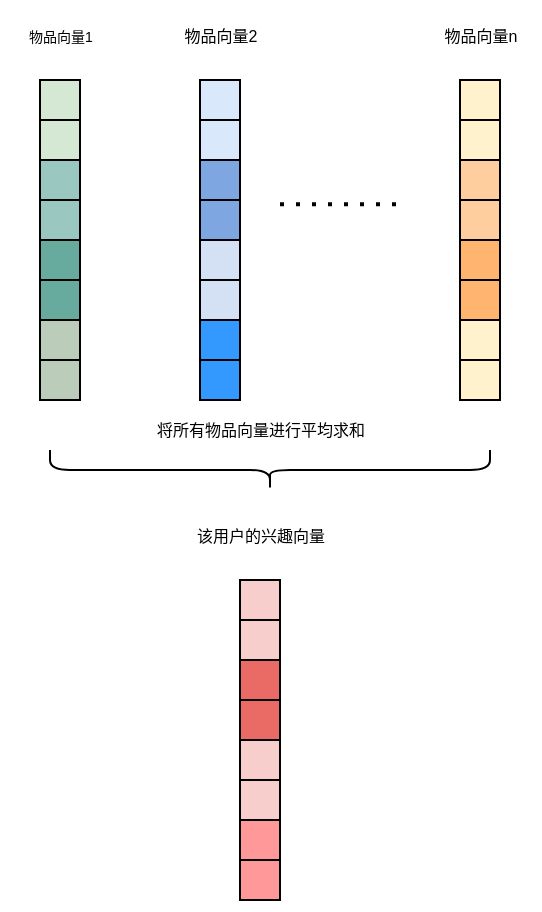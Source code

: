<mxfile version="17.4.5" type="github"><diagram id="FwiXoxbPPSH5Tc8Omc-Q" name="Page-1"><mxGraphModel dx="724" dy="414" grid="1" gridSize="10" guides="1" tooltips="1" connect="1" arrows="1" fold="1" page="1" pageScale="1" pageWidth="827" pageHeight="1169" math="0" shadow="0"><root><mxCell id="0"/><mxCell id="1" parent="0"/><mxCell id="HoH9jp2mle0EB2lMlvxW-46" value="" style="group" vertex="1" connectable="0" parent="1"><mxGeometry x="260" y="530" width="70" height="205" as="geometry"/></mxCell><mxCell id="HoH9jp2mle0EB2lMlvxW-25" value="" style="group;rotation=90;" vertex="1" connectable="0" parent="HoH9jp2mle0EB2lMlvxW-46"><mxGeometry x="-50" y="110" width="160" height="30" as="geometry"/></mxCell><mxCell id="HoH9jp2mle0EB2lMlvxW-26" value="" style="whiteSpace=wrap;html=1;aspect=fixed;labelBackgroundColor=#FFFFFF;sketch=0;fontSize=15;strokeColor=#000000;fillColor=#f8cecc;rotation=90;" vertex="1" parent="HoH9jp2mle0EB2lMlvxW-25"><mxGeometry x="70" y="-70" width="20" height="20" as="geometry"/></mxCell><mxCell id="HoH9jp2mle0EB2lMlvxW-27" value="" style="whiteSpace=wrap;html=1;aspect=fixed;labelBackgroundColor=#FFFFFF;sketch=0;fontSize=15;strokeColor=#000000;fillColor=#f8cecc;rotation=90;" vertex="1" parent="HoH9jp2mle0EB2lMlvxW-25"><mxGeometry x="70" y="-50" width="20" height="20" as="geometry"/></mxCell><mxCell id="HoH9jp2mle0EB2lMlvxW-28" value="" style="whiteSpace=wrap;html=1;aspect=fixed;labelBackgroundColor=#FFFFFF;sketch=0;fontSize=15;strokeColor=#000000;fillColor=#EA6B66;rotation=90;" vertex="1" parent="HoH9jp2mle0EB2lMlvxW-25"><mxGeometry x="70" y="-30" width="20" height="20" as="geometry"/></mxCell><mxCell id="HoH9jp2mle0EB2lMlvxW-29" value="" style="whiteSpace=wrap;html=1;aspect=fixed;labelBackgroundColor=#FFFFFF;sketch=0;fontSize=15;strokeColor=#000000;fillColor=#EA6B66;rotation=90;" vertex="1" parent="HoH9jp2mle0EB2lMlvxW-25"><mxGeometry x="70" y="-10" width="20" height="20" as="geometry"/></mxCell><mxCell id="HoH9jp2mle0EB2lMlvxW-30" value="" style="whiteSpace=wrap;html=1;aspect=fixed;labelBackgroundColor=#FFFFFF;sketch=0;fontSize=15;strokeColor=#000000;fillColor=#F8CECC;rotation=90;" vertex="1" parent="HoH9jp2mle0EB2lMlvxW-25"><mxGeometry x="70" y="30" width="20" height="20" as="geometry"/></mxCell><mxCell id="HoH9jp2mle0EB2lMlvxW-31" value="" style="whiteSpace=wrap;html=1;aspect=fixed;labelBackgroundColor=#FFFFFF;sketch=0;fontSize=15;strokeColor=#000000;fillColor=#FF9999;rotation=90;" vertex="1" parent="HoH9jp2mle0EB2lMlvxW-25"><mxGeometry x="70" y="50" width="20" height="20" as="geometry"/></mxCell><mxCell id="HoH9jp2mle0EB2lMlvxW-32" value="" style="whiteSpace=wrap;html=1;aspect=fixed;labelBackgroundColor=#FFFFFF;sketch=0;fontSize=15;strokeColor=#000000;fillColor=#FF9999;rotation=90;" vertex="1" parent="HoH9jp2mle0EB2lMlvxW-25"><mxGeometry x="70" y="70" width="20" height="20" as="geometry"/></mxCell><mxCell id="HoH9jp2mle0EB2lMlvxW-33" value="" style="whiteSpace=wrap;html=1;aspect=fixed;labelBackgroundColor=#FFFFFF;sketch=0;fontSize=15;strokeColor=#000000;fillColor=#F8CECC;rotation=90;" vertex="1" parent="HoH9jp2mle0EB2lMlvxW-25"><mxGeometry x="70" y="10" width="20" height="20" as="geometry"/></mxCell><mxCell id="HoH9jp2mle0EB2lMlvxW-34" value="&lt;font style=&quot;font-size: 8px&quot;&gt;该用户的兴趣向量&lt;/font&gt;" style="text;html=1;align=center;verticalAlign=middle;resizable=0;points=[];autosize=1;strokeColor=none;fillColor=none;fontSize=18;fontColor=#000000;" vertex="1" parent="HoH9jp2mle0EB2lMlvxW-46"><mxGeometry x="-10" width="80" height="30" as="geometry"/></mxCell><mxCell id="HoH9jp2mle0EB2lMlvxW-47" value="" style="group" vertex="1" connectable="0" parent="1"><mxGeometry x="160" y="280" width="80" height="205" as="geometry"/></mxCell><mxCell id="HoH9jp2mle0EB2lMlvxW-48" value="" style="group;rotation=90;" vertex="1" connectable="0" parent="HoH9jp2mle0EB2lMlvxW-47"><mxGeometry x="-50" y="110" width="160" height="30" as="geometry"/></mxCell><mxCell id="HoH9jp2mle0EB2lMlvxW-49" value="" style="whiteSpace=wrap;html=1;aspect=fixed;labelBackgroundColor=#FFFFFF;sketch=0;fontSize=15;strokeColor=#000000;fillColor=#d5e8d4;rotation=90;" vertex="1" parent="HoH9jp2mle0EB2lMlvxW-48"><mxGeometry x="70" y="-70" width="20" height="20" as="geometry"/></mxCell><mxCell id="HoH9jp2mle0EB2lMlvxW-50" value="" style="whiteSpace=wrap;html=1;aspect=fixed;labelBackgroundColor=#FFFFFF;sketch=0;fontSize=15;strokeColor=#000000;fillColor=#d5e8d4;rotation=90;" vertex="1" parent="HoH9jp2mle0EB2lMlvxW-48"><mxGeometry x="70" y="-50" width="20" height="20" as="geometry"/></mxCell><mxCell id="HoH9jp2mle0EB2lMlvxW-51" value="" style="whiteSpace=wrap;html=1;aspect=fixed;labelBackgroundColor=#FFFFFF;sketch=0;fontSize=15;strokeColor=#000000;fillColor=#9AC7BF;rotation=90;" vertex="1" parent="HoH9jp2mle0EB2lMlvxW-48"><mxGeometry x="70" y="-30" width="20" height="20" as="geometry"/></mxCell><mxCell id="HoH9jp2mle0EB2lMlvxW-52" value="" style="whiteSpace=wrap;html=1;aspect=fixed;labelBackgroundColor=#FFFFFF;sketch=0;fontSize=15;strokeColor=#000000;fillColor=#9AC7BF;rotation=90;" vertex="1" parent="HoH9jp2mle0EB2lMlvxW-48"><mxGeometry x="70" y="-10" width="20" height="20" as="geometry"/></mxCell><mxCell id="HoH9jp2mle0EB2lMlvxW-53" value="" style="whiteSpace=wrap;html=1;aspect=fixed;labelBackgroundColor=#FFFFFF;sketch=0;fontSize=15;strokeColor=#000000;fillColor=#67AB9F;rotation=90;" vertex="1" parent="HoH9jp2mle0EB2lMlvxW-48"><mxGeometry x="70" y="30" width="20" height="20" as="geometry"/></mxCell><mxCell id="HoH9jp2mle0EB2lMlvxW-54" value="" style="whiteSpace=wrap;html=1;aspect=fixed;labelBackgroundColor=#FFFFFF;sketch=0;fontSize=15;strokeColor=#000000;fillColor=#BBCCBA;rotation=90;" vertex="1" parent="HoH9jp2mle0EB2lMlvxW-48"><mxGeometry x="70" y="50" width="20" height="20" as="geometry"/></mxCell><mxCell id="HoH9jp2mle0EB2lMlvxW-55" value="" style="whiteSpace=wrap;html=1;aspect=fixed;labelBackgroundColor=#FFFFFF;sketch=0;fontSize=15;strokeColor=#000000;fillColor=#BBCCBA;rotation=90;" vertex="1" parent="HoH9jp2mle0EB2lMlvxW-48"><mxGeometry x="70" y="70" width="20" height="20" as="geometry"/></mxCell><mxCell id="HoH9jp2mle0EB2lMlvxW-56" value="" style="whiteSpace=wrap;html=1;aspect=fixed;labelBackgroundColor=#FFFFFF;sketch=0;fontSize=15;strokeColor=#000000;fillColor=#67AB9F;rotation=90;" vertex="1" parent="HoH9jp2mle0EB2lMlvxW-48"><mxGeometry x="70" y="10" width="20" height="20" as="geometry"/></mxCell><mxCell id="HoH9jp2mle0EB2lMlvxW-57" value="&lt;font style=&quot;font-size: 7px&quot;&gt;物品向量1&lt;/font&gt;" style="text;html=1;align=center;verticalAlign=middle;resizable=0;points=[];autosize=1;strokeColor=none;fillColor=none;fontSize=18;fontColor=#000000;" vertex="1" parent="HoH9jp2mle0EB2lMlvxW-47"><mxGeometry x="5" width="50" height="30" as="geometry"/></mxCell><mxCell id="HoH9jp2mle0EB2lMlvxW-58" value="" style="group" vertex="1" connectable="0" parent="1"><mxGeometry x="240" y="280" width="60" height="205" as="geometry"/></mxCell><mxCell id="HoH9jp2mle0EB2lMlvxW-59" value="" style="group;rotation=90;" vertex="1" connectable="0" parent="HoH9jp2mle0EB2lMlvxW-58"><mxGeometry x="-50" y="110" width="160" height="30" as="geometry"/></mxCell><mxCell id="HoH9jp2mle0EB2lMlvxW-60" value="" style="whiteSpace=wrap;html=1;aspect=fixed;labelBackgroundColor=#FFFFFF;sketch=0;fontSize=15;strokeColor=#000000;fillColor=#dae8fc;rotation=90;" vertex="1" parent="HoH9jp2mle0EB2lMlvxW-59"><mxGeometry x="70" y="-70" width="20" height="20" as="geometry"/></mxCell><mxCell id="HoH9jp2mle0EB2lMlvxW-61" value="" style="whiteSpace=wrap;html=1;aspect=fixed;labelBackgroundColor=#FFFFFF;sketch=0;fontSize=15;strokeColor=#000000;fillColor=#dae8fc;rotation=90;" vertex="1" parent="HoH9jp2mle0EB2lMlvxW-59"><mxGeometry x="70" y="-50" width="20" height="20" as="geometry"/></mxCell><mxCell id="HoH9jp2mle0EB2lMlvxW-62" value="" style="whiteSpace=wrap;html=1;aspect=fixed;labelBackgroundColor=#FFFFFF;sketch=0;fontSize=15;strokeColor=#000000;fillColor=#7EA6E0;rotation=90;" vertex="1" parent="HoH9jp2mle0EB2lMlvxW-59"><mxGeometry x="70" y="-30" width="20" height="20" as="geometry"/></mxCell><mxCell id="HoH9jp2mle0EB2lMlvxW-63" value="" style="whiteSpace=wrap;html=1;aspect=fixed;labelBackgroundColor=#FFFFFF;sketch=0;fontSize=15;strokeColor=#000000;fillColor=#7EA6E0;rotation=90;" vertex="1" parent="HoH9jp2mle0EB2lMlvxW-59"><mxGeometry x="70" y="-10" width="20" height="20" as="geometry"/></mxCell><mxCell id="HoH9jp2mle0EB2lMlvxW-64" value="" style="whiteSpace=wrap;html=1;aspect=fixed;labelBackgroundColor=#FFFFFF;sketch=0;fontSize=15;strokeColor=#000000;fillColor=#D4E1F5;rotation=90;" vertex="1" parent="HoH9jp2mle0EB2lMlvxW-59"><mxGeometry x="70" y="30" width="20" height="20" as="geometry"/></mxCell><mxCell id="HoH9jp2mle0EB2lMlvxW-65" value="" style="whiteSpace=wrap;html=1;aspect=fixed;labelBackgroundColor=#FFFFFF;sketch=0;fontSize=15;strokeColor=#000000;fillColor=#3399FF;rotation=90;" vertex="1" parent="HoH9jp2mle0EB2lMlvxW-59"><mxGeometry x="70" y="50" width="20" height="20" as="geometry"/></mxCell><mxCell id="HoH9jp2mle0EB2lMlvxW-66" value="" style="whiteSpace=wrap;html=1;aspect=fixed;labelBackgroundColor=#FFFFFF;sketch=0;fontSize=15;strokeColor=#000000;fillColor=#3399FF;rotation=90;" vertex="1" parent="HoH9jp2mle0EB2lMlvxW-59"><mxGeometry x="70" y="70" width="20" height="20" as="geometry"/></mxCell><mxCell id="HoH9jp2mle0EB2lMlvxW-67" value="" style="whiteSpace=wrap;html=1;aspect=fixed;labelBackgroundColor=#FFFFFF;sketch=0;fontSize=15;strokeColor=#000000;fillColor=#D4E1F5;rotation=90;" vertex="1" parent="HoH9jp2mle0EB2lMlvxW-59"><mxGeometry x="70" y="10" width="20" height="20" as="geometry"/></mxCell><mxCell id="HoH9jp2mle0EB2lMlvxW-68" value="&lt;font style=&quot;font-size: 8px&quot;&gt;物品向量2&lt;/font&gt;" style="text;html=1;align=center;verticalAlign=middle;resizable=0;points=[];autosize=1;strokeColor=none;fillColor=none;fontSize=18;fontColor=#000000;" vertex="1" parent="HoH9jp2mle0EB2lMlvxW-58"><mxGeometry x="5" width="50" height="30" as="geometry"/></mxCell><mxCell id="HoH9jp2mle0EB2lMlvxW-69" value="" style="group" vertex="1" connectable="0" parent="1"><mxGeometry x="370" y="280" width="60" height="205" as="geometry"/></mxCell><mxCell id="HoH9jp2mle0EB2lMlvxW-70" value="" style="group;rotation=90;" vertex="1" connectable="0" parent="HoH9jp2mle0EB2lMlvxW-69"><mxGeometry x="-50" y="110" width="160" height="30" as="geometry"/></mxCell><mxCell id="HoH9jp2mle0EB2lMlvxW-71" value="" style="whiteSpace=wrap;html=1;aspect=fixed;labelBackgroundColor=#FFFFFF;sketch=0;fontSize=15;strokeColor=#000000;fillColor=#fff2cc;rotation=90;" vertex="1" parent="HoH9jp2mle0EB2lMlvxW-70"><mxGeometry x="70" y="-70" width="20" height="20" as="geometry"/></mxCell><mxCell id="HoH9jp2mle0EB2lMlvxW-72" value="" style="whiteSpace=wrap;html=1;aspect=fixed;labelBackgroundColor=#FFFFFF;sketch=0;fontSize=15;strokeColor=#000000;fillColor=#fff2cc;rotation=90;" vertex="1" parent="HoH9jp2mle0EB2lMlvxW-70"><mxGeometry x="70" y="-50" width="20" height="20" as="geometry"/></mxCell><mxCell id="HoH9jp2mle0EB2lMlvxW-73" value="" style="whiteSpace=wrap;html=1;aspect=fixed;labelBackgroundColor=#FFFFFF;sketch=0;fontSize=15;strokeColor=#000000;fillColor=#FFCE9F;rotation=90;" vertex="1" parent="HoH9jp2mle0EB2lMlvxW-70"><mxGeometry x="70" y="-30" width="20" height="20" as="geometry"/></mxCell><mxCell id="HoH9jp2mle0EB2lMlvxW-74" value="" style="whiteSpace=wrap;html=1;aspect=fixed;labelBackgroundColor=#FFFFFF;sketch=0;fontSize=15;strokeColor=#000000;fillColor=#FFCE9F;rotation=90;" vertex="1" parent="HoH9jp2mle0EB2lMlvxW-70"><mxGeometry x="70" y="-10" width="20" height="20" as="geometry"/></mxCell><mxCell id="HoH9jp2mle0EB2lMlvxW-75" value="" style="whiteSpace=wrap;html=1;aspect=fixed;labelBackgroundColor=#FFFFFF;sketch=0;fontSize=15;strokeColor=#000000;fillColor=#FFB570;rotation=90;" vertex="1" parent="HoH9jp2mle0EB2lMlvxW-70"><mxGeometry x="70" y="30" width="20" height="20" as="geometry"/></mxCell><mxCell id="HoH9jp2mle0EB2lMlvxW-76" value="" style="whiteSpace=wrap;html=1;aspect=fixed;labelBackgroundColor=#FFFFFF;sketch=0;fontSize=15;strokeColor=#000000;fillColor=#FFF2CC;rotation=90;" vertex="1" parent="HoH9jp2mle0EB2lMlvxW-70"><mxGeometry x="70" y="50" width="20" height="20" as="geometry"/></mxCell><mxCell id="HoH9jp2mle0EB2lMlvxW-77" value="" style="whiteSpace=wrap;html=1;aspect=fixed;labelBackgroundColor=#FFFFFF;sketch=0;fontSize=15;strokeColor=#000000;fillColor=#FFF2CC;rotation=90;" vertex="1" parent="HoH9jp2mle0EB2lMlvxW-70"><mxGeometry x="70" y="70" width="20" height="20" as="geometry"/></mxCell><mxCell id="HoH9jp2mle0EB2lMlvxW-78" value="" style="whiteSpace=wrap;html=1;aspect=fixed;labelBackgroundColor=#FFFFFF;sketch=0;fontSize=15;strokeColor=#000000;fillColor=#FFB570;rotation=90;" vertex="1" parent="HoH9jp2mle0EB2lMlvxW-70"><mxGeometry x="70" y="10" width="20" height="20" as="geometry"/></mxCell><mxCell id="HoH9jp2mle0EB2lMlvxW-79" value="&lt;font style=&quot;font-size: 8px&quot;&gt;物品向量n&lt;/font&gt;" style="text;html=1;align=center;verticalAlign=middle;resizable=0;points=[];autosize=1;strokeColor=none;fillColor=none;fontSize=18;fontColor=#000000;" vertex="1" parent="HoH9jp2mle0EB2lMlvxW-69"><mxGeometry x="5" width="50" height="30" as="geometry"/></mxCell><mxCell id="HoH9jp2mle0EB2lMlvxW-80" value="" style="endArrow=none;dashed=1;html=1;dashPattern=1 3;strokeWidth=2;rounded=0;" edge="1" parent="1"><mxGeometry width="50" height="50" relative="1" as="geometry"><mxPoint x="300" y="382.16" as="sourcePoint"/><mxPoint x="360" y="382.16" as="targetPoint"/></mxGeometry></mxCell><mxCell id="HoH9jp2mle0EB2lMlvxW-82" value="" style="shape=curlyBracket;whiteSpace=wrap;html=1;rounded=1;fillColor=#FFF2CC;rotation=-90;" vertex="1" parent="1"><mxGeometry x="285" y="405" width="20" height="220" as="geometry"/></mxCell><mxCell id="HoH9jp2mle0EB2lMlvxW-83" value="将所有物品向量进行平均求和" style="text;html=1;align=center;verticalAlign=middle;resizable=0;points=[];autosize=1;strokeColor=none;fillColor=none;fontSize=8;fontColor=#000000;" vertex="1" parent="1"><mxGeometry x="230" y="485" width="120" height="20" as="geometry"/></mxCell></root></mxGraphModel></diagram></mxfile>